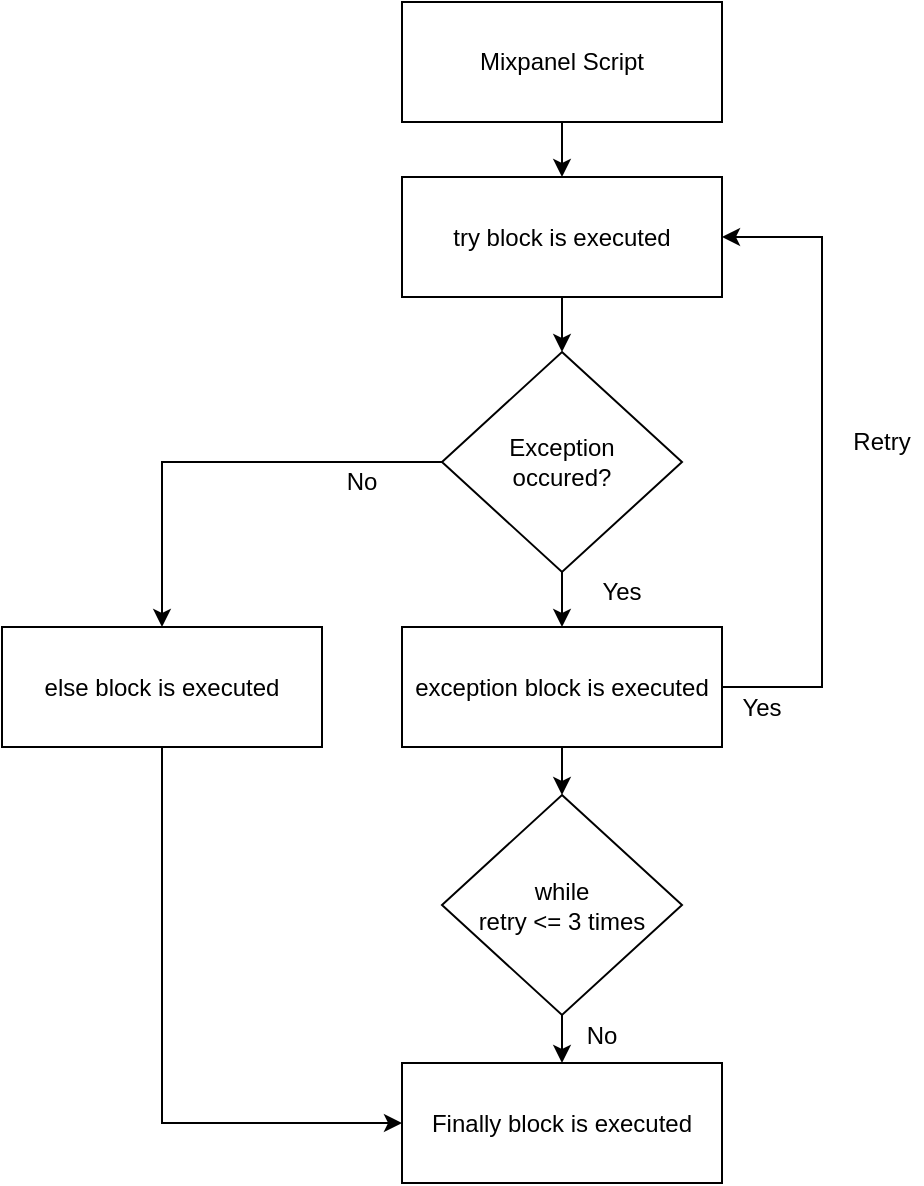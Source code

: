 <mxfile version="12.1.3" type="github" pages="1"><diagram id="UNYBlzUIL-WigdTODsNk" name="Page-1"><mxGraphModel dx="1412" dy="789" grid="1" gridSize="10" guides="1" tooltips="1" connect="1" arrows="1" fold="1" page="1" pageScale="1" pageWidth="827" pageHeight="1169" math="0" shadow="0"><root><mxCell id="0"/><mxCell id="1" parent="0"/><mxCell id="_vKJoyluB2KpuyzqfbZh-11" style="edgeStyle=orthogonalEdgeStyle;rounded=0;orthogonalLoop=1;jettySize=auto;html=1;exitX=0.5;exitY=1;exitDx=0;exitDy=0;entryX=0.5;entryY=0;entryDx=0;entryDy=0;" edge="1" parent="1" source="_vKJoyluB2KpuyzqfbZh-1" target="_vKJoyluB2KpuyzqfbZh-2"><mxGeometry relative="1" as="geometry"/></mxCell><mxCell id="_vKJoyluB2KpuyzqfbZh-1" value="Mixpanel Script" style="rounded=0;whiteSpace=wrap;html=1;" vertex="1" parent="1"><mxGeometry x="300" y="50" width="160" height="60" as="geometry"/></mxCell><mxCell id="_vKJoyluB2KpuyzqfbZh-12" style="edgeStyle=orthogonalEdgeStyle;rounded=0;orthogonalLoop=1;jettySize=auto;html=1;exitX=0.5;exitY=1;exitDx=0;exitDy=0;entryX=0.5;entryY=0;entryDx=0;entryDy=0;" edge="1" parent="1" source="_vKJoyluB2KpuyzqfbZh-2" target="_vKJoyluB2KpuyzqfbZh-5"><mxGeometry relative="1" as="geometry"/></mxCell><mxCell id="_vKJoyluB2KpuyzqfbZh-2" value="try block is executed" style="rounded=0;whiteSpace=wrap;html=1;" vertex="1" parent="1"><mxGeometry x="300" y="137.5" width="160" height="60" as="geometry"/></mxCell><mxCell id="_vKJoyluB2KpuyzqfbZh-3" value="Finally block is executed" style="rounded=0;whiteSpace=wrap;html=1;" vertex="1" parent="1"><mxGeometry x="300" y="580.5" width="160" height="60" as="geometry"/></mxCell><mxCell id="_vKJoyluB2KpuyzqfbZh-20" style="edgeStyle=orthogonalEdgeStyle;rounded=0;orthogonalLoop=1;jettySize=auto;html=1;exitX=0.5;exitY=1;exitDx=0;exitDy=0;entryX=0;entryY=0.5;entryDx=0;entryDy=0;" edge="1" parent="1" source="_vKJoyluB2KpuyzqfbZh-4" target="_vKJoyluB2KpuyzqfbZh-3"><mxGeometry relative="1" as="geometry"/></mxCell><mxCell id="_vKJoyluB2KpuyzqfbZh-4" value="else block is executed" style="rounded=0;whiteSpace=wrap;html=1;" vertex="1" parent="1"><mxGeometry x="100" y="362.5" width="160" height="60" as="geometry"/></mxCell><mxCell id="_vKJoyluB2KpuyzqfbZh-14" style="edgeStyle=orthogonalEdgeStyle;rounded=0;orthogonalLoop=1;jettySize=auto;html=1;exitX=0.5;exitY=1;exitDx=0;exitDy=0;entryX=0.5;entryY=0;entryDx=0;entryDy=0;" edge="1" parent="1" source="_vKJoyluB2KpuyzqfbZh-5" target="_vKJoyluB2KpuyzqfbZh-7"><mxGeometry relative="1" as="geometry"/></mxCell><mxCell id="_vKJoyluB2KpuyzqfbZh-19" style="edgeStyle=orthogonalEdgeStyle;rounded=0;orthogonalLoop=1;jettySize=auto;html=1;exitX=0;exitY=0.5;exitDx=0;exitDy=0;" edge="1" parent="1" source="_vKJoyluB2KpuyzqfbZh-5" target="_vKJoyluB2KpuyzqfbZh-4"><mxGeometry relative="1" as="geometry"/></mxCell><mxCell id="_vKJoyluB2KpuyzqfbZh-5" value="Exception &lt;br&gt;occured?" style="rhombus;whiteSpace=wrap;html=1;" vertex="1" parent="1"><mxGeometry x="320" y="225" width="120" height="110" as="geometry"/></mxCell><mxCell id="_vKJoyluB2KpuyzqfbZh-17" style="edgeStyle=orthogonalEdgeStyle;rounded=0;orthogonalLoop=1;jettySize=auto;html=1;exitX=0.5;exitY=1;exitDx=0;exitDy=0;entryX=0.5;entryY=0;entryDx=0;entryDy=0;" edge="1" parent="1" source="_vKJoyluB2KpuyzqfbZh-6" target="_vKJoyluB2KpuyzqfbZh-3"><mxGeometry relative="1" as="geometry"/></mxCell><mxCell id="_vKJoyluB2KpuyzqfbZh-6" value="while &lt;br&gt;retry &amp;lt;= 3 times" style="rhombus;whiteSpace=wrap;html=1;" vertex="1" parent="1"><mxGeometry x="320" y="446.5" width="120" height="110" as="geometry"/></mxCell><mxCell id="_vKJoyluB2KpuyzqfbZh-15" style="edgeStyle=orthogonalEdgeStyle;rounded=0;orthogonalLoop=1;jettySize=auto;html=1;exitX=0.5;exitY=1;exitDx=0;exitDy=0;entryX=0.5;entryY=0;entryDx=0;entryDy=0;" edge="1" parent="1" source="_vKJoyluB2KpuyzqfbZh-7" target="_vKJoyluB2KpuyzqfbZh-6"><mxGeometry relative="1" as="geometry"/></mxCell><mxCell id="_vKJoyluB2KpuyzqfbZh-18" style="edgeStyle=orthogonalEdgeStyle;rounded=0;orthogonalLoop=1;jettySize=auto;html=1;exitX=1;exitY=0.5;exitDx=0;exitDy=0;entryX=1;entryY=0.5;entryDx=0;entryDy=0;" edge="1" parent="1" source="_vKJoyluB2KpuyzqfbZh-7" target="_vKJoyluB2KpuyzqfbZh-2"><mxGeometry relative="1" as="geometry"><Array as="points"><mxPoint x="510" y="393"/><mxPoint x="510" y="168"/></Array></mxGeometry></mxCell><mxCell id="_vKJoyluB2KpuyzqfbZh-7" value="exception block is executed" style="rounded=0;whiteSpace=wrap;html=1;" vertex="1" parent="1"><mxGeometry x="300" y="362.5" width="160" height="60" as="geometry"/></mxCell><mxCell id="_vKJoyluB2KpuyzqfbZh-21" value="Retry" style="text;html=1;strokeColor=none;fillColor=none;align=center;verticalAlign=middle;whiteSpace=wrap;rounded=0;" vertex="1" parent="1"><mxGeometry x="520" y="260" width="40" height="20" as="geometry"/></mxCell><mxCell id="_vKJoyluB2KpuyzqfbZh-22" value="Yes&lt;br&gt;" style="text;html=1;strokeColor=none;fillColor=none;align=center;verticalAlign=middle;whiteSpace=wrap;rounded=0;" vertex="1" parent="1"><mxGeometry x="460" y="392.5" width="40" height="20" as="geometry"/></mxCell><mxCell id="_vKJoyluB2KpuyzqfbZh-24" value="Yes&lt;br&gt;" style="text;html=1;strokeColor=none;fillColor=none;align=center;verticalAlign=middle;whiteSpace=wrap;rounded=0;" vertex="1" parent="1"><mxGeometry x="390" y="335" width="40" height="20" as="geometry"/></mxCell><mxCell id="_vKJoyluB2KpuyzqfbZh-25" value="No" style="text;html=1;strokeColor=none;fillColor=none;align=center;verticalAlign=middle;whiteSpace=wrap;rounded=0;" vertex="1" parent="1"><mxGeometry x="260" y="280" width="40" height="20" as="geometry"/></mxCell><mxCell id="_vKJoyluB2KpuyzqfbZh-26" value="No" style="text;html=1;strokeColor=none;fillColor=none;align=center;verticalAlign=middle;whiteSpace=wrap;rounded=0;" vertex="1" parent="1"><mxGeometry x="380" y="556.5" width="40" height="20" as="geometry"/></mxCell></root></mxGraphModel></diagram></mxfile>